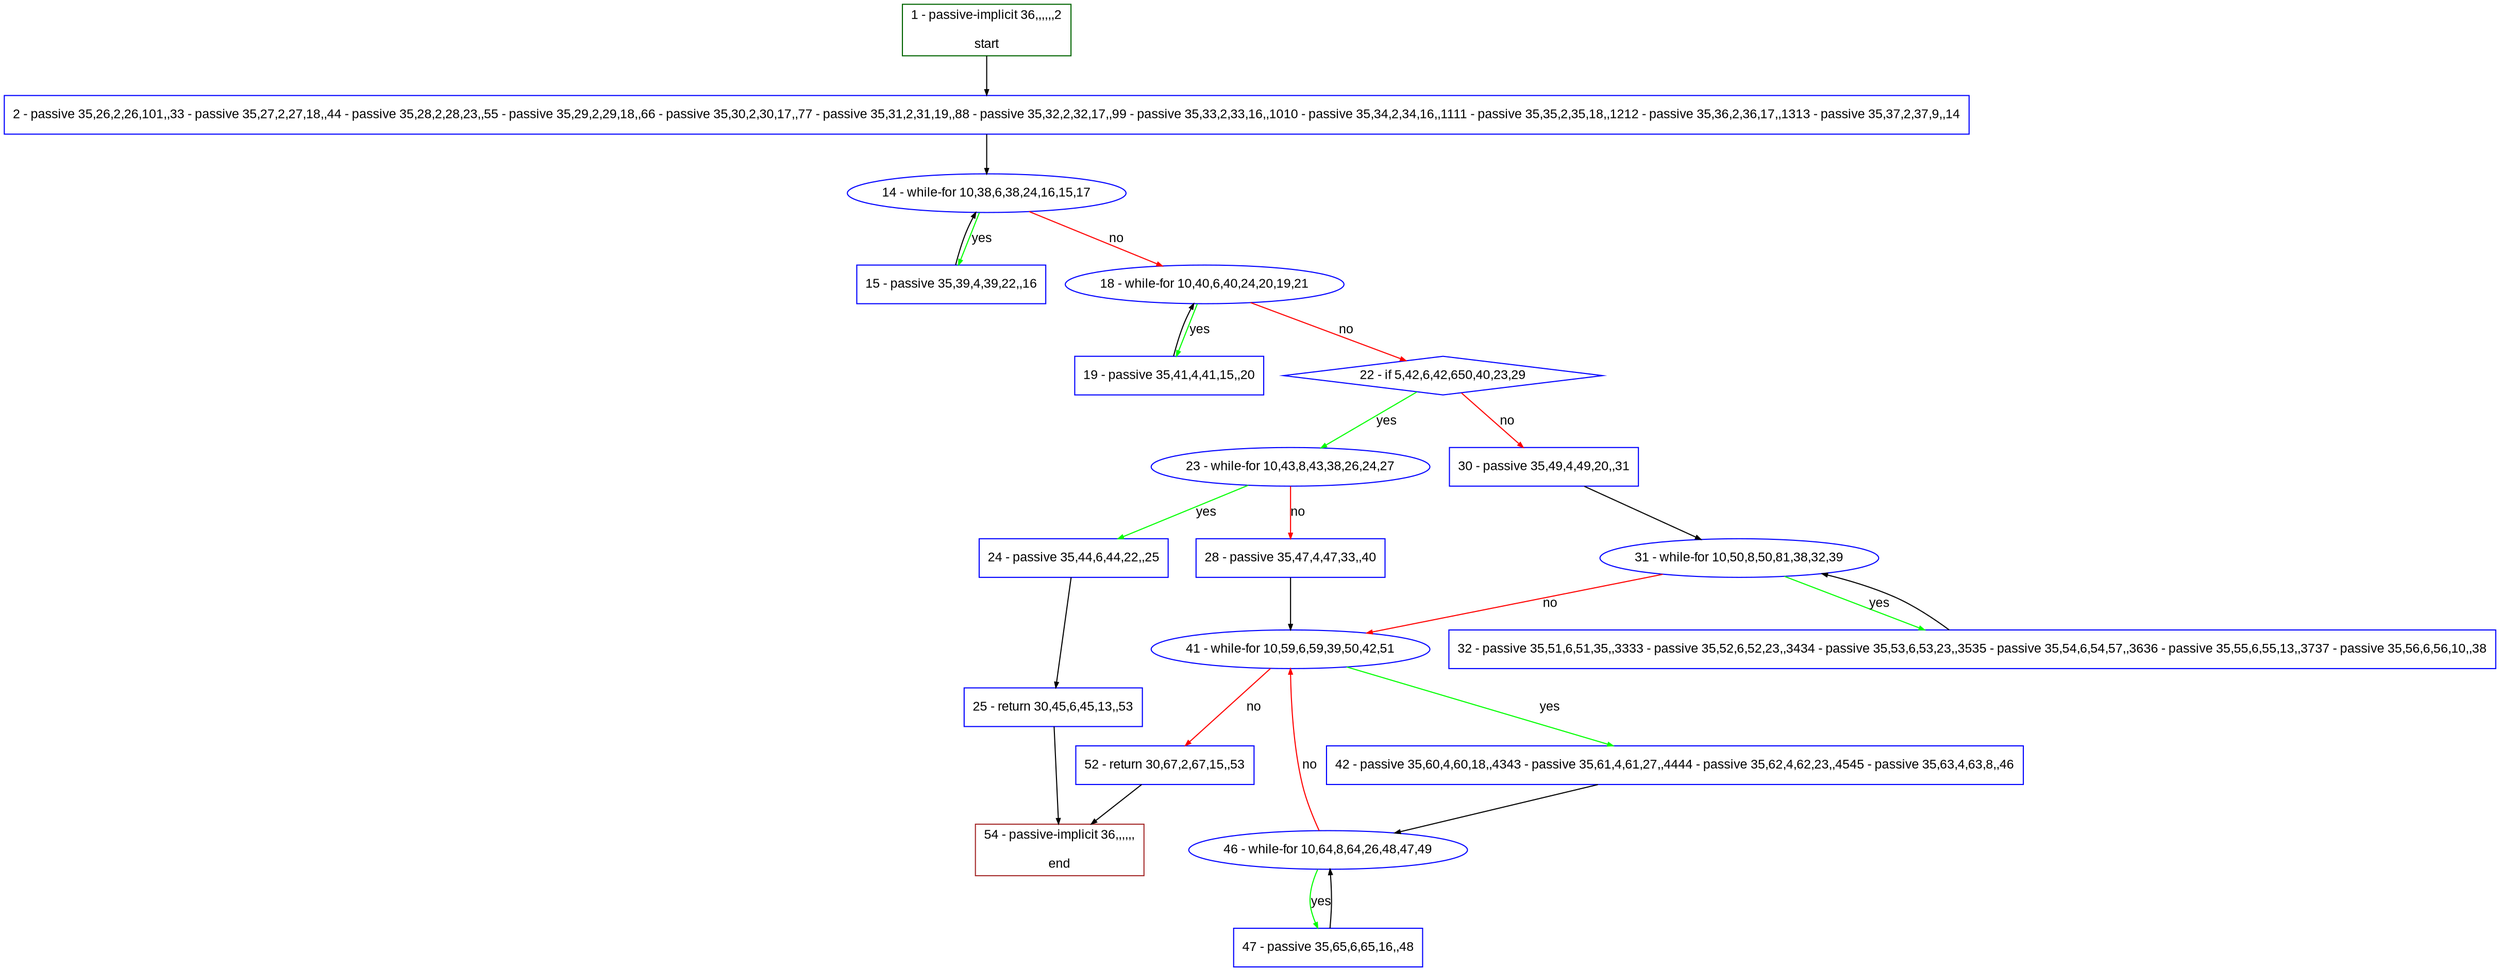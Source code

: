 digraph "" {
  graph [pack="true", label="", fontsize="12", packmode="clust", fontname="Arial", fillcolor="#FFFFCC", bgcolor="white", style="rounded,filled", compound="true"];
  node [node_initialized="no", label="", color="grey", fontsize="12", fillcolor="white", fontname="Arial", style="filled", shape="rectangle", compound="true", fixedsize="false"];
  edge [fontcolor="black", arrowhead="normal", arrowtail="none", arrowsize="0.5", ltail="", label="", color="black", fontsize="12", lhead="", fontname="Arial", dir="forward", compound="true"];
  __N1 [label="2 - passive 35,26,2,26,101,,33 - passive 35,27,2,27,18,,44 - passive 35,28,2,28,23,,55 - passive 35,29,2,29,18,,66 - passive 35,30,2,30,17,,77 - passive 35,31,2,31,19,,88 - passive 35,32,2,32,17,,99 - passive 35,33,2,33,16,,1010 - passive 35,34,2,34,16,,1111 - passive 35,35,2,35,18,,1212 - passive 35,36,2,36,17,,1313 - passive 35,37,2,37,9,,14", color="#0000ff", fillcolor="#ffffff", style="filled", shape="box"];
  __N2 [label="1 - passive-implicit 36,,,,,,2\n\nstart", color="#006400", fillcolor="#ffffff", style="filled", shape="box"];
  __N3 [label="14 - while-for 10,38,6,38,24,16,15,17", color="#0000ff", fillcolor="#ffffff", style="filled", shape="oval"];
  __N4 [label="15 - passive 35,39,4,39,22,,16", color="#0000ff", fillcolor="#ffffff", style="filled", shape="box"];
  __N5 [label="18 - while-for 10,40,6,40,24,20,19,21", color="#0000ff", fillcolor="#ffffff", style="filled", shape="oval"];
  __N6 [label="19 - passive 35,41,4,41,15,,20", color="#0000ff", fillcolor="#ffffff", style="filled", shape="box"];
  __N7 [label="22 - if 5,42,6,42,650,40,23,29", color="#0000ff", fillcolor="#ffffff", style="filled", shape="diamond"];
  __N8 [label="23 - while-for 10,43,8,43,38,26,24,27", color="#0000ff", fillcolor="#ffffff", style="filled", shape="oval"];
  __N9 [label="30 - passive 35,49,4,49,20,,31", color="#0000ff", fillcolor="#ffffff", style="filled", shape="box"];
  __N10 [label="24 - passive 35,44,6,44,22,,25", color="#0000ff", fillcolor="#ffffff", style="filled", shape="box"];
  __N11 [label="28 - passive 35,47,4,47,33,,40", color="#0000ff", fillcolor="#ffffff", style="filled", shape="box"];
  __N12 [label="25 - return 30,45,6,45,13,,53", color="#0000ff", fillcolor="#ffffff", style="filled", shape="box"];
  __N13 [label="54 - passive-implicit 36,,,,,,\n\nend", color="#a52a2a", fillcolor="#ffffff", style="filled", shape="box"];
  __N14 [label="41 - while-for 10,59,6,59,39,50,42,51", color="#0000ff", fillcolor="#ffffff", style="filled", shape="oval"];
  __N15 [label="31 - while-for 10,50,8,50,81,38,32,39", color="#0000ff", fillcolor="#ffffff", style="filled", shape="oval"];
  __N16 [label="32 - passive 35,51,6,51,35,,3333 - passive 35,52,6,52,23,,3434 - passive 35,53,6,53,23,,3535 - passive 35,54,6,54,57,,3636 - passive 35,55,6,55,13,,3737 - passive 35,56,6,56,10,,38", color="#0000ff", fillcolor="#ffffff", style="filled", shape="box"];
  __N17 [label="42 - passive 35,60,4,60,18,,4343 - passive 35,61,4,61,27,,4444 - passive 35,62,4,62,23,,4545 - passive 35,63,4,63,8,,46", color="#0000ff", fillcolor="#ffffff", style="filled", shape="box"];
  __N18 [label="52 - return 30,67,2,67,15,,53", color="#0000ff", fillcolor="#ffffff", style="filled", shape="box"];
  __N19 [label="46 - while-for 10,64,8,64,26,48,47,49", color="#0000ff", fillcolor="#ffffff", style="filled", shape="oval"];
  __N20 [label="47 - passive 35,65,6,65,16,,48", color="#0000ff", fillcolor="#ffffff", style="filled", shape="box"];
  __N2 -> __N1 [arrowhead="normal", arrowtail="none", color="#000000", label="", dir="forward"];
  __N1 -> __N3 [arrowhead="normal", arrowtail="none", color="#000000", label="", dir="forward"];
  __N3 -> __N4 [arrowhead="normal", arrowtail="none", color="#00ff00", label="yes", dir="forward"];
  __N4 -> __N3 [arrowhead="normal", arrowtail="none", color="#000000", label="", dir="forward"];
  __N3 -> __N5 [arrowhead="normal", arrowtail="none", color="#ff0000", label="no", dir="forward"];
  __N5 -> __N6 [arrowhead="normal", arrowtail="none", color="#00ff00", label="yes", dir="forward"];
  __N6 -> __N5 [arrowhead="normal", arrowtail="none", color="#000000", label="", dir="forward"];
  __N5 -> __N7 [arrowhead="normal", arrowtail="none", color="#ff0000", label="no", dir="forward"];
  __N7 -> __N8 [arrowhead="normal", arrowtail="none", color="#00ff00", label="yes", dir="forward"];
  __N7 -> __N9 [arrowhead="normal", arrowtail="none", color="#ff0000", label="no", dir="forward"];
  __N8 -> __N10 [arrowhead="normal", arrowtail="none", color="#00ff00", label="yes", dir="forward"];
  __N8 -> __N11 [arrowhead="normal", arrowtail="none", color="#ff0000", label="no", dir="forward"];
  __N10 -> __N12 [arrowhead="normal", arrowtail="none", color="#000000", label="", dir="forward"];
  __N12 -> __N13 [arrowhead="normal", arrowtail="none", color="#000000", label="", dir="forward"];
  __N11 -> __N14 [arrowhead="normal", arrowtail="none", color="#000000", label="", dir="forward"];
  __N9 -> __N15 [arrowhead="normal", arrowtail="none", color="#000000", label="", dir="forward"];
  __N15 -> __N16 [arrowhead="normal", arrowtail="none", color="#00ff00", label="yes", dir="forward"];
  __N16 -> __N15 [arrowhead="normal", arrowtail="none", color="#000000", label="", dir="forward"];
  __N15 -> __N14 [arrowhead="normal", arrowtail="none", color="#ff0000", label="no", dir="forward"];
  __N14 -> __N17 [arrowhead="normal", arrowtail="none", color="#00ff00", label="yes", dir="forward"];
  __N14 -> __N18 [arrowhead="normal", arrowtail="none", color="#ff0000", label="no", dir="forward"];
  __N17 -> __N19 [arrowhead="normal", arrowtail="none", color="#000000", label="", dir="forward"];
  __N19 -> __N14 [arrowhead="normal", arrowtail="none", color="#ff0000", label="no", dir="forward"];
  __N19 -> __N20 [arrowhead="normal", arrowtail="none", color="#00ff00", label="yes", dir="forward"];
  __N20 -> __N19 [arrowhead="normal", arrowtail="none", color="#000000", label="", dir="forward"];
  __N18 -> __N13 [arrowhead="normal", arrowtail="none", color="#000000", label="", dir="forward"];
}
